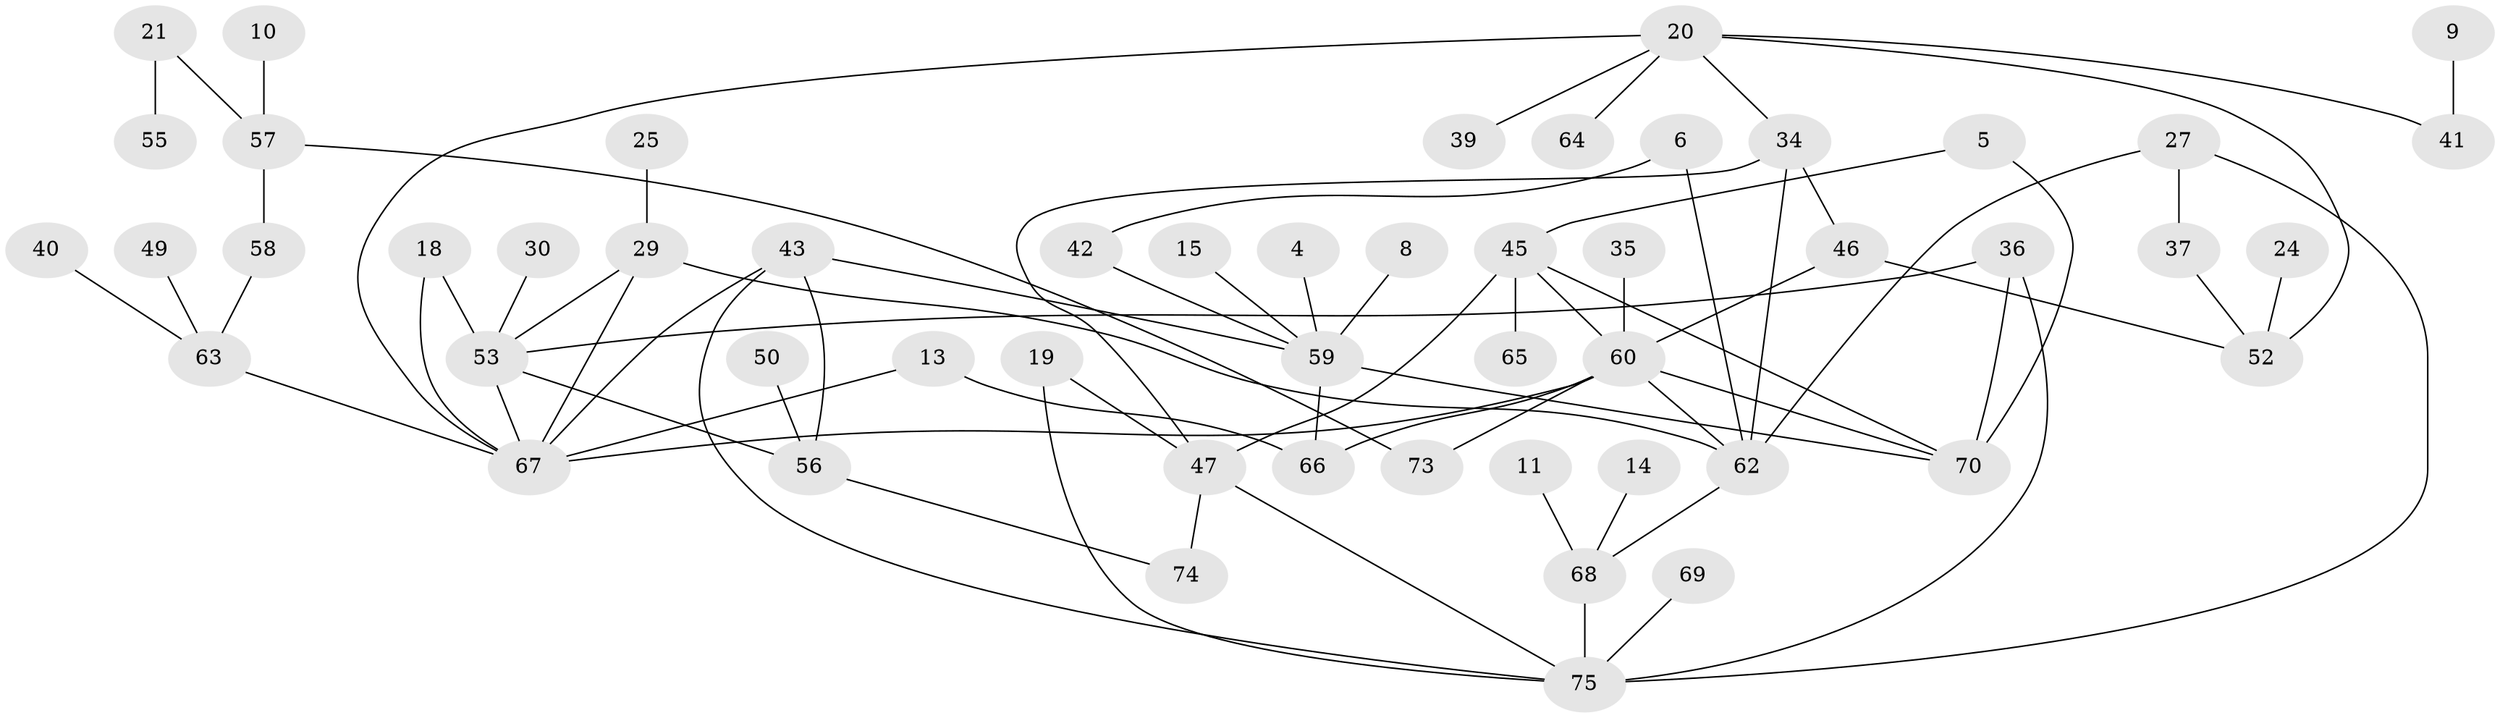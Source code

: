 // original degree distribution, {3: 0.1610738255033557, 0: 0.11409395973154363, 1: 0.28859060402684567, 2: 0.2953020134228188, 5: 0.06040268456375839, 4: 0.0738255033557047, 6: 0.006711409395973154}
// Generated by graph-tools (version 1.1) at 2025/49/03/09/25 03:49:14]
// undirected, 53 vertices, 75 edges
graph export_dot {
graph [start="1"]
  node [color=gray90,style=filled];
  4;
  5;
  6;
  8;
  9;
  10;
  11;
  13;
  14;
  15;
  18;
  19;
  20;
  21;
  24;
  25;
  27;
  29;
  30;
  34;
  35;
  36;
  37;
  39;
  40;
  41;
  42;
  43;
  45;
  46;
  47;
  49;
  50;
  52;
  53;
  55;
  56;
  57;
  58;
  59;
  60;
  62;
  63;
  64;
  65;
  66;
  67;
  68;
  69;
  70;
  73;
  74;
  75;
  4 -- 59 [weight=1.0];
  5 -- 45 [weight=1.0];
  5 -- 70 [weight=1.0];
  6 -- 42 [weight=1.0];
  6 -- 62 [weight=1.0];
  8 -- 59 [weight=1.0];
  9 -- 41 [weight=1.0];
  10 -- 57 [weight=1.0];
  11 -- 68 [weight=1.0];
  13 -- 66 [weight=1.0];
  13 -- 67 [weight=1.0];
  14 -- 68 [weight=1.0];
  15 -- 59 [weight=1.0];
  18 -- 53 [weight=1.0];
  18 -- 67 [weight=1.0];
  19 -- 47 [weight=1.0];
  19 -- 75 [weight=1.0];
  20 -- 34 [weight=1.0];
  20 -- 39 [weight=1.0];
  20 -- 41 [weight=1.0];
  20 -- 52 [weight=1.0];
  20 -- 64 [weight=1.0];
  20 -- 67 [weight=1.0];
  21 -- 55 [weight=1.0];
  21 -- 57 [weight=1.0];
  24 -- 52 [weight=1.0];
  25 -- 29 [weight=1.0];
  27 -- 37 [weight=1.0];
  27 -- 62 [weight=1.0];
  27 -- 75 [weight=1.0];
  29 -- 53 [weight=1.0];
  29 -- 62 [weight=1.0];
  29 -- 67 [weight=1.0];
  30 -- 53 [weight=1.0];
  34 -- 46 [weight=1.0];
  34 -- 47 [weight=1.0];
  34 -- 62 [weight=1.0];
  35 -- 60 [weight=1.0];
  36 -- 53 [weight=1.0];
  36 -- 70 [weight=1.0];
  36 -- 75 [weight=1.0];
  37 -- 52 [weight=1.0];
  40 -- 63 [weight=1.0];
  42 -- 59 [weight=1.0];
  43 -- 56 [weight=1.0];
  43 -- 59 [weight=1.0];
  43 -- 67 [weight=1.0];
  43 -- 75 [weight=1.0];
  45 -- 47 [weight=1.0];
  45 -- 60 [weight=1.0];
  45 -- 65 [weight=1.0];
  45 -- 70 [weight=1.0];
  46 -- 52 [weight=1.0];
  46 -- 60 [weight=1.0];
  47 -- 74 [weight=1.0];
  47 -- 75 [weight=1.0];
  49 -- 63 [weight=1.0];
  50 -- 56 [weight=1.0];
  53 -- 56 [weight=1.0];
  53 -- 67 [weight=1.0];
  56 -- 74 [weight=1.0];
  57 -- 58 [weight=1.0];
  57 -- 73 [weight=1.0];
  58 -- 63 [weight=1.0];
  59 -- 66 [weight=1.0];
  59 -- 70 [weight=1.0];
  60 -- 62 [weight=1.0];
  60 -- 66 [weight=1.0];
  60 -- 67 [weight=1.0];
  60 -- 70 [weight=1.0];
  60 -- 73 [weight=1.0];
  62 -- 68 [weight=1.0];
  63 -- 67 [weight=1.0];
  68 -- 75 [weight=1.0];
  69 -- 75 [weight=1.0];
}
